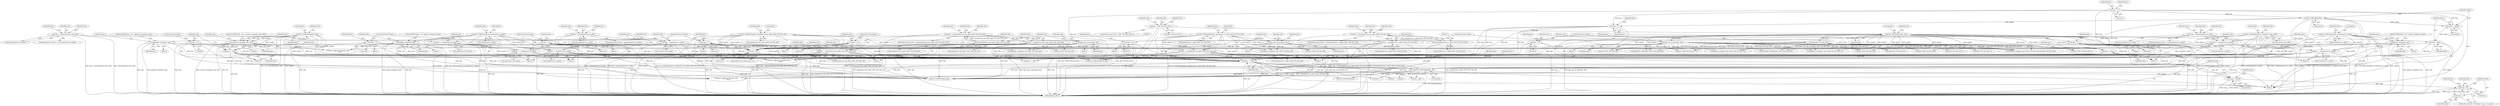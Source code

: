 digraph "0_tcpdump_50a44b6b8e4f7c127440dbd4239cf571945cc1e7@array" {
"1001118" [label="(Call,snpa = tptr[0])"];
"1001114" [label="(Call,ND_TCHECK(tptr[0]))"];
"1000850" [label="(Call,ND_TCHECK2(tptr[0], sizeof(struct in6_addr)))"];
"1000756" [label="(Call,ND_TCHECK2(tptr[0], sizeof(struct in_addr)))"];
"1000892" [label="(Call,ND_TCHECK2(tptr[0], sizeof(struct in6_addr)+BGP_VPN_RD_LEN))"];
"1000798" [label="(Call,ND_TCHECK2(tptr[0], sizeof(struct in_addr)+BGP_VPN_RD_LEN))"];
"1000944" [label="(Call,ND_TCHECK2(tptr[0], sizeof(struct in_addr)))"];
"1001004" [label="(Call,ND_TCHECK2(tptr[0], tlen))"];
"1000989" [label="(Call,tlen < BGP_VPN_RD_LEN+1)"];
"1001111" [label="(Call,tptr += tlen)"];
"1000864" [label="(Call,tlen -= sizeof(struct in6_addr))"];
"1000834" [label="(Call,tlen < (int)sizeof(struct in6_addr))"];
"1000939" [label="(Call,tlen = 0)"];
"1000845" [label="(Call,tlen = 0)"];
"1000793" [label="(Call,tlen = 0)"];
"1000701" [label="(Call,tlen = nhlen)"];
"1000696" [label="(Call,nhlen = tptr[0])"];
"1000692" [label="(Call,ND_TCHECK(tptr[0]))"];
"1000689" [label="(Call,tptr +=3)"];
"1000751" [label="(Call,tlen = 0)"];
"1000887" [label="(Call,tlen = 0)"];
"1000984" [label="(Call,tlen = 0)"];
"1000820" [label="(Call,tlen -= (sizeof(struct in_addr)+BGP_VPN_RD_LEN))"];
"1000780" [label="(Call,tlen < (int)(sizeof(struct in_addr)+BGP_VPN_RD_LEN))"];
"1000782" [label="(Call,(int)(sizeof(struct in_addr)+BGP_VPN_RD_LEN))"];
"1001068" [label="(Call,tlen = 0)"];
"1000718" [label="(Call,tlen > 0)"];
"1000914" [label="(Call,tlen -= (sizeof(struct in6_addr)+BGP_VPN_RD_LEN))"];
"1000874" [label="(Call,tlen < (int)(sizeof(struct in6_addr)+BGP_VPN_RD_LEN))"];
"1000876" [label="(Call,(int)(sizeof(struct in6_addr)+BGP_VPN_RD_LEN))"];
"1000958" [label="(Call,tlen -= (sizeof(struct in_addr)))"];
"1000928" [label="(Call,tlen < (int)sizeof(struct in_addr))"];
"1000770" [label="(Call,tlen -= sizeof(struct in_addr))"];
"1000740" [label="(Call,tlen < (int)sizeof(struct in_addr))"];
"1000999" [label="(Call,tlen = 0)"];
"1000826" [label="(Call,tptr += (sizeof(struct in_addr)+BGP_VPN_RD_LEN))"];
"1000812" [label="(Call,bgp_vpn_rd_print(ndo, tptr))"];
"1000704" [label="(Call,tptr++)"];
"1000962" [label="(Call,tptr += (sizeof(struct in_addr)))"];
"1000955" [label="(Call,ipaddr_string(ndo, tptr))"];
"1000774" [label="(Call,tptr += sizeof(struct in_addr))"];
"1000767" [label="(Call,ipaddr_string(ndo, tptr))"];
"1000868" [label="(Call,tptr += sizeof(struct in6_addr))"];
"1000861" [label="(Call,ip6addr_string(ndo, tptr))"];
"1001065" [label="(Call,tptr += tlen)"];
"1001023" [label="(Call,tlen-BGP_VPN_RD_LEN)"];
"1001015" [label="(Call,bgp_vpn_rd_print(ndo, tptr))"];
"1000981" [label="(Call,tptr += tlen)"];
"1000977" [label="(Call,isonsap_string(ndo, tptr, tlen))"];
"1000967" [label="(Call,ND_TCHECK2(tptr[0], tlen))"];
"1000920" [label="(Call,tptr += (sizeof(struct in6_addr)+BGP_VPN_RD_LEN))"];
"1000906" [label="(Call,bgp_vpn_rd_print(ndo, tptr))"];
"1001135" [label="(Call,snpa > 0)"];
"1001138" [label="(Call,snpa--)"];
"1000939" [label="(Call,tlen = 0)"];
"1000914" [label="(Call,tlen -= (sizeof(struct in6_addr)+BGP_VPN_RD_LEN))"];
"1000811" [label="(Block,)"];
"1001049" [label="(Call,tptr+BGP_VPN_RD_LEN)"];
"1000767" [label="(Call,ipaddr_string(ndo, tptr))"];
"1000697" [label="(Identifier,nhlen)"];
"1000778" [label="(ControlStructure,break;)"];
"1000705" [label="(Identifier,tptr)"];
"1000889" [label="(Literal,0)"];
"1001028" [label="(Call,EXTRACT_32BITS(tptr+BGP_VPN_RD_LEN))"];
"1000791" [label="(Identifier,ndo)"];
"1001073" [label="(Call,ND_TCHECK2(tptr[0], tlen))"];
"1000692" [label="(Call,ND_TCHECK(tptr[0]))"];
"1000902" [label="(Identifier,ndo)"];
"1000909" [label="(Call,ip6addr_string(ndo, tptr+BGP_VPN_RD_LEN))"];
"1001112" [label="(Identifier,tptr)"];
"1001011" [label="(Identifier,ndo)"];
"1000845" [label="(Call,tlen = 0)"];
"1000865" [label="(Identifier,tlen)"];
"1000756" [label="(Call,ND_TCHECK2(tptr[0], sizeof(struct in_addr)))"];
"1000150" [label="(Block,)"];
"1000812" [label="(Call,bgp_vpn_rd_print(ndo, tptr))"];
"1000782" [label="(Call,(int)(sizeof(struct in_addr)+BGP_VPN_RD_LEN))"];
"1000800" [label="(Identifier,tptr)"];
"1000813" [label="(Identifier,ndo)"];
"1001014" [label="(Block,)"];
"1000875" [label="(Identifier,tlen)"];
"1000959" [label="(Identifier,tlen)"];
"1000967" [label="(Call,ND_TCHECK2(tptr[0], tlen))"];
"1001134" [label="(ControlStructure,for (/*nothing*/; snpa > 0; snpa--))"];
"1000987" [label="(ControlStructure,break;)"];
"1000850" [label="(Call,ND_TCHECK2(tptr[0], sizeof(struct in6_addr)))"];
"1001065" [label="(Call,tptr += tlen)"];
"1000858" [label="(Identifier,ndo)"];
"1000906" [label="(Call,bgp_vpn_rd_print(ndo, tptr))"];
"1000861" [label="(Call,ip6addr_string(ndo, tptr))"];
"1001066" [label="(Identifier,tptr)"];
"1001017" [label="(Identifier,tptr)"];
"1000846" [label="(Identifier,tlen)"];
"1000956" [label="(Identifier,ndo)"];
"1001141" [label="(Call,ND_TCHECK(tptr[0]))"];
"1000746" [label="(Block,)"];
"1000794" [label="(Identifier,tlen)"];
"1000962" [label="(Call,tptr += (sizeof(struct in_addr)))"];
"1000720" [label="(Literal,0)"];
"1000978" [label="(Identifier,ndo)"];
"1001016" [label="(Identifier,ndo)"];
"1000905" [label="(Block,)"];
"1000751" [label="(Call,tlen = 0)"];
"1000927" [label="(ControlStructure,if (tlen < (int)sizeof(struct in_addr)))"];
"1000983" [label="(Identifier,tlen)"];
"1001111" [label="(Call,tptr += tlen)"];
"1001617" [label="(Call,print_unknown_data(ndo, tptr, \"\n\t    \", tlen))"];
"1001018" [label="(Call,isonsap_string(ndo, tptr+BGP_VPN_RD_LEN,tlen-BGP_VPN_RD_LEN))"];
"1000690" [label="(Identifier,tptr)"];
"1001025" [label="(Identifier,BGP_VPN_RD_LEN)"];
"1000719" [label="(Identifier,tlen)"];
"1000920" [label="(Call,tptr += (sizeof(struct in6_addr)+BGP_VPN_RD_LEN))"];
"1000943" [label="(Block,)"];
"1000944" [label="(Call,ND_TCHECK2(tptr[0], sizeof(struct in_addr)))"];
"1001005" [label="(Call,tptr[0])"];
"1000821" [label="(Identifier,tlen)"];
"1000828" [label="(Call,sizeof(struct in_addr)+BGP_VPN_RD_LEN)"];
"1000985" [label="(Identifier,tlen)"];
"1001137" [label="(Literal,0)"];
"1000971" [label="(Identifier,tlen)"];
"1000696" [label="(Call,nhlen = tptr[0])"];
"1001138" [label="(Call,snpa--)"];
"1000808" [label="(Identifier,ndo)"];
"1000833" [label="(ControlStructure,if (tlen < (int)sizeof(struct in6_addr)))"];
"1000872" [label="(ControlStructure,break;)"];
"1000963" [label="(Identifier,tptr)"];
"1001118" [label="(Call,snpa = tptr[0])"];
"1000762" [label="(Call,ND_PRINT((ndo, \"%s\",ipaddr_string(ndo, tptr))))"];
"1000990" [label="(Identifier,tlen)"];
"1000868" [label="(Call,tptr += sizeof(struct in6_addr))"];
"1000975" [label="(Block,)"];
"1001114" [label="(Call,ND_TCHECK(tptr[0]))"];
"1000760" [label="(Call,sizeof(struct in_addr))"];
"1000893" [label="(Call,tptr[0])"];
"1000929" [label="(Identifier,tlen)"];
"1000922" [label="(Call,sizeof(struct in6_addr)+BGP_VPN_RD_LEN)"];
"1000952" [label="(Identifier,ndo)"];
"1001123" [label="(Call,tptr++)"];
"1000770" [label="(Call,tlen -= sizeof(struct in_addr))"];
"1000863" [label="(Identifier,tptr)"];
"1000955" [label="(Call,ipaddr_string(ndo, tptr))"];
"1000779" [label="(ControlStructure,if (tlen < (int)(sizeof(struct in_addr)+BGP_VPN_RD_LEN)))"];
"1000826" [label="(Call,tptr += (sizeof(struct in_addr)+BGP_VPN_RD_LEN))"];
"1000948" [label="(Call,sizeof(struct in_addr))"];
"1000916" [label="(Call,sizeof(struct in6_addr)+BGP_VPN_RD_LEN)"];
"1000980" [label="(Identifier,tlen)"];
"1000820" [label="(Call,tlen -= (sizeof(struct in_addr)+BGP_VPN_RD_LEN))"];
"1001071" [label="(ControlStructure,break;)"];
"1000772" [label="(Call,sizeof(struct in_addr))"];
"1001062" [label="(Call,BGP_VPN_RD_LEN+3)"];
"1000891" [label="(Block,)"];
"1000945" [label="(Call,tptr[0])"];
"1001015" [label="(Call,bgp_vpn_rd_print(ndo, tptr))"];
"1000960" [label="(Call,sizeof(struct in_addr))"];
"1002905" [label="(Call,print_unknown_data(ndo, pptr, \"\n\t    \", len))"];
"1000774" [label="(Call,tptr += sizeof(struct in_addr))"];
"1000999" [label="(Call,tlen = 0)"];
"1000991" [label="(Call,BGP_VPN_RD_LEN+1)"];
"1001092" [label="(Call,print_unknown_data(ndo, tptr, \"\n\t    \", tlen))"];
"1000764" [label="(Identifier,ndo)"];
"1001008" [label="(Identifier,tlen)"];
"1000798" [label="(Call,ND_TCHECK2(tptr[0], sizeof(struct in_addr)+BGP_VPN_RD_LEN))"];
"1000984" [label="(Call,tlen = 0)"];
"1000717" [label="(ControlStructure,while (tlen > 0))"];
"1001024" [label="(Identifier,tlen)"];
"1000982" [label="(Identifier,tptr)"];
"1001004" [label="(Call,ND_TCHECK2(tptr[0], tlen))"];
"1001040" [label="(Call,tptr+BGP_VPN_RD_LEN+4)"];
"1001006" [label="(Identifier,tptr)"];
"1001068" [label="(Call,tlen = 0)"];
"1000768" [label="(Identifier,ndo)"];
"1000827" [label="(Identifier,tptr)"];
"1000910" [label="(Identifier,ndo)"];
"1001060" [label="(Call,tptr+BGP_VPN_RD_LEN+3)"];
"1000739" [label="(ControlStructure,if (tlen < (int)sizeof(struct in_addr)))"];
"1000725" [label="(Identifier,nnh)"];
"1000757" [label="(Call,tptr[0])"];
"1001636" [label="(Call,tptr += advance)"];
"1000802" [label="(Call,sizeof(struct in_addr)+BGP_VPN_RD_LEN)"];
"1000988" [label="(ControlStructure,if (tlen < BGP_VPN_RD_LEN+1))"];
"1000771" [label="(Identifier,tlen)"];
"1000740" [label="(Call,tlen < (int)sizeof(struct in_addr))"];
"1001097" [label="(Call,tptr += tlen)"];
"1000775" [label="(Identifier,tptr)"];
"1000834" [label="(Call,tlen < (int)sizeof(struct in6_addr))"];
"1000885" [label="(Identifier,ndo)"];
"1000921" [label="(Identifier,tptr)"];
"1001001" [label="(Literal,0)"];
"1000896" [label="(Call,sizeof(struct in6_addr)+BGP_VPN_RD_LEN)"];
"1000994" [label="(Block,)"];
"1001169" [label="(Identifier,len)"];
"1000694" [label="(Identifier,tptr)"];
"1000882" [label="(Block,)"];
"1000781" [label="(Identifier,tlen)"];
"1000856" [label="(Call,ND_PRINT((ndo, \"%s\", ip6addr_string(ndo, tptr))))"];
"1000832" [label="(ControlStructure,break;)"];
"1001038" [label="(Call,ipaddr_string(ndo, tptr+BGP_VPN_RD_LEN+4))"];
"1000957" [label="(Identifier,tptr)"];
"1000704" [label="(Call,tptr++)"];
"1000843" [label="(Identifier,ndo)"];
"1000703" [label="(Identifier,nhlen)"];
"1001069" [label="(Identifier,tlen)"];
"1000698" [label="(Call,tptr[0])"];
"1000972" [label="(Call,ND_PRINT((ndo, \"%s\", isonsap_string(ndo, tptr, tlen))))"];
"1000870" [label="(Call,sizeof(struct in6_addr))"];
"1000873" [label="(ControlStructure,if (tlen < (int)(sizeof(struct in6_addr)+BGP_VPN_RD_LEN)))"];
"1000793" [label="(Call,tlen = 0)"];
"1000966" [label="(ControlStructure,break;)"];
"1000977" [label="(Call,isonsap_string(ndo, tptr, tlen))"];
"1001135" [label="(Call,snpa > 0)"];
"1000797" [label="(Block,)"];
"1000888" [label="(Identifier,tlen)"];
"1001116" [label="(Identifier,tptr)"];
"1000691" [label="(Literal,3)"];
"1001143" [label="(Identifier,tptr)"];
"1001120" [label="(Call,tptr[0])"];
"1000835" [label="(Identifier,tlen)"];
"1000742" [label="(Call,(int)sizeof(struct in_addr))"];
"1000741" [label="(Identifier,tlen)"];
"1000989" [label="(Call,tlen < BGP_VPN_RD_LEN+1)"];
"1000937" [label="(Identifier,ndo)"];
"1000907" [label="(Identifier,ndo)"];
"1001115" [label="(Call,tptr[0])"];
"1000718" [label="(Call,tlen > 0)"];
"1000758" [label="(Identifier,tptr)"];
"1000780" [label="(Call,tlen < (int)(sizeof(struct in_addr)+BGP_VPN_RD_LEN))"];
"1000968" [label="(Call,tptr[0])"];
"1000878" [label="(Call,sizeof(struct in6_addr)+BGP_VPN_RD_LEN)"];
"1000964" [label="(Call,sizeof(struct in_addr))"];
"1000974" [label="(Identifier,ndo)"];
"1002915" [label="(MethodReturn,RET)"];
"1000928" [label="(Call,tlen < (int)sizeof(struct in_addr))"];
"1000849" [label="(Block,)"];
"1000859" [label="(Block,)"];
"1001003" [label="(Block,)"];
"1000892" [label="(Call,ND_TCHECK2(tptr[0], sizeof(struct in6_addr)+BGP_VPN_RD_LEN))"];
"1001599" [label="(Call,ND_TCHECK2(*tptr,tlen))"];
"1001067" [label="(Identifier,tlen)"];
"1000701" [label="(Call,tlen = nhlen)"];
"1000876" [label="(Call,(int)(sizeof(struct in6_addr)+BGP_VPN_RD_LEN))"];
"1000866" [label="(Call,sizeof(struct in6_addr))"];
"1000815" [label="(Call,ipaddr_string(ndo, tptr+BGP_VPN_RD_LEN))"];
"1000852" [label="(Identifier,tptr)"];
"1000693" [label="(Call,tptr[0])"];
"1000795" [label="(Literal,0)"];
"1000816" [label="(Identifier,ndo)"];
"1000950" [label="(Call,ND_PRINT((ndo, \"%s\", ipaddr_string(ndo, tptr))))"];
"1000979" [label="(Identifier,tptr)"];
"1001136" [label="(Identifier,snpa)"];
"1000776" [label="(Call,sizeof(struct in_addr))"];
"1000997" [label="(Identifier,ndo)"];
"1000851" [label="(Call,tptr[0])"];
"1000894" [label="(Identifier,tptr)"];
"1001119" [label="(Identifier,snpa)"];
"1000738" [label="(Block,)"];
"1000981" [label="(Call,tptr += tlen)"];
"1000869" [label="(Identifier,tptr)"];
"1000930" [label="(Call,(int)sizeof(struct in_addr))"];
"1001048" [label="(Call,EXTRACT_24BITS(tptr+BGP_VPN_RD_LEN))"];
"1000752" [label="(Identifier,tlen)"];
"1000784" [label="(Call,sizeof(struct in_addr)+BGP_VPN_RD_LEN)"];
"1001070" [label="(Literal,0)"];
"1001023" [label="(Call,tlen-BGP_VPN_RD_LEN)"];
"1000769" [label="(Identifier,tptr)"];
"1001170" [label="(Call,tptr - pptr)"];
"1000840" [label="(Block,)"];
"1000847" [label="(Literal,0)"];
"1000817" [label="(Call,tptr+BGP_VPN_RD_LEN)"];
"1000946" [label="(Identifier,tptr)"];
"1000874" [label="(Call,tlen < (int)(sizeof(struct in6_addr)+BGP_VPN_RD_LEN))"];
"1000749" [label="(Identifier,ndo)"];
"1001058" [label="(Call,ip6addr_string(ndo, tptr+BGP_VPN_RD_LEN+3))"];
"1000958" [label="(Call,tlen -= (sizeof(struct in_addr)))"];
"1001113" [label="(Identifier,tlen)"];
"1000755" [label="(Block,)"];
"1000934" [label="(Block,)"];
"1000864" [label="(Call,tlen -= sizeof(struct in6_addr))"];
"1001029" [label="(Call,tptr+BGP_VPN_RD_LEN)"];
"1000986" [label="(Literal,0)"];
"1000911" [label="(Call,tptr+BGP_VPN_RD_LEN)"];
"1000940" [label="(Identifier,tlen)"];
"1000689" [label="(Call,tptr +=3)"];
"1000953" [label="(Block,)"];
"1000788" [label="(Block,)"];
"1001042" [label="(Call,BGP_VPN_RD_LEN+4)"];
"1000814" [label="(Identifier,tptr)"];
"1001019" [label="(Identifier,ndo)"];
"1000753" [label="(Literal,0)"];
"1000862" [label="(Identifier,ndo)"];
"1000908" [label="(Identifier,tptr)"];
"1000941" [label="(Literal,0)"];
"1001020" [label="(Call,tptr+BGP_VPN_RD_LEN)"];
"1000707" [label="(Identifier,tlen)"];
"1001139" [label="(Identifier,snpa)"];
"1000915" [label="(Identifier,tlen)"];
"1000799" [label="(Call,tptr[0])"];
"1001124" [label="(Identifier,tptr)"];
"1001107" [label="(Identifier,ndo)"];
"1000822" [label="(Call,sizeof(struct in_addr)+BGP_VPN_RD_LEN)"];
"1000836" [label="(Call,(int)sizeof(struct in6_addr))"];
"1000926" [label="(ControlStructure,break;)"];
"1001000" [label="(Identifier,tlen)"];
"1000765" [label="(Block,)"];
"1000702" [label="(Identifier,tlen)"];
"1000887" [label="(Call,tlen = 0)"];
"1000854" [label="(Call,sizeof(struct in6_addr))"];
"1001118" -> "1000150"  [label="AST: "];
"1001118" -> "1001120"  [label="CFG: "];
"1001119" -> "1001118"  [label="AST: "];
"1001120" -> "1001118"  [label="AST: "];
"1001124" -> "1001118"  [label="CFG: "];
"1001118" -> "1002915"  [label="DDG: snpa"];
"1001118" -> "1002915"  [label="DDG: tptr[0]"];
"1001114" -> "1001118"  [label="DDG: tptr[0]"];
"1001111" -> "1001118"  [label="DDG: tptr"];
"1001118" -> "1001135"  [label="DDG: snpa"];
"1001114" -> "1000150"  [label="AST: "];
"1001114" -> "1001115"  [label="CFG: "];
"1001115" -> "1001114"  [label="AST: "];
"1001119" -> "1001114"  [label="CFG: "];
"1001114" -> "1002915"  [label="DDG: ND_TCHECK(tptr[0])"];
"1000850" -> "1001114"  [label="DDG: tptr[0]"];
"1000756" -> "1001114"  [label="DDG: tptr[0]"];
"1000892" -> "1001114"  [label="DDG: tptr[0]"];
"1000798" -> "1001114"  [label="DDG: tptr[0]"];
"1000944" -> "1001114"  [label="DDG: tptr[0]"];
"1001004" -> "1001114"  [label="DDG: tptr[0]"];
"1001111" -> "1001114"  [label="DDG: tptr"];
"1000967" -> "1001114"  [label="DDG: tptr[0]"];
"1000692" -> "1001114"  [label="DDG: tptr[0]"];
"1000689" -> "1001114"  [label="DDG: tptr"];
"1001114" -> "1001123"  [label="DDG: tptr[0]"];
"1001114" -> "1001141"  [label="DDG: tptr[0]"];
"1001114" -> "1001170"  [label="DDG: tptr[0]"];
"1001114" -> "1001599"  [label="DDG: tptr[0]"];
"1001114" -> "1001617"  [label="DDG: tptr[0]"];
"1001114" -> "1001636"  [label="DDG: tptr[0]"];
"1000850" -> "1000849"  [label="AST: "];
"1000850" -> "1000854"  [label="CFG: "];
"1000851" -> "1000850"  [label="AST: "];
"1000854" -> "1000850"  [label="AST: "];
"1000858" -> "1000850"  [label="CFG: "];
"1000850" -> "1002915"  [label="DDG: tptr[0]"];
"1000850" -> "1002915"  [label="DDG: ND_TCHECK2(tptr[0], sizeof(struct in6_addr))"];
"1000850" -> "1000861"  [label="DDG: tptr[0]"];
"1000850" -> "1000868"  [label="DDG: tptr[0]"];
"1000850" -> "1001073"  [label="DDG: tptr[0]"];
"1000850" -> "1001111"  [label="DDG: tptr[0]"];
"1000756" -> "1000755"  [label="AST: "];
"1000756" -> "1000760"  [label="CFG: "];
"1000757" -> "1000756"  [label="AST: "];
"1000760" -> "1000756"  [label="AST: "];
"1000764" -> "1000756"  [label="CFG: "];
"1000756" -> "1002915"  [label="DDG: tptr[0]"];
"1000756" -> "1002915"  [label="DDG: ND_TCHECK2(tptr[0], sizeof(struct in_addr))"];
"1000756" -> "1000767"  [label="DDG: tptr[0]"];
"1000756" -> "1000774"  [label="DDG: tptr[0]"];
"1000756" -> "1001073"  [label="DDG: tptr[0]"];
"1000756" -> "1001111"  [label="DDG: tptr[0]"];
"1000892" -> "1000891"  [label="AST: "];
"1000892" -> "1000896"  [label="CFG: "];
"1000893" -> "1000892"  [label="AST: "];
"1000896" -> "1000892"  [label="AST: "];
"1000902" -> "1000892"  [label="CFG: "];
"1000892" -> "1002915"  [label="DDG: tptr[0]"];
"1000892" -> "1002915"  [label="DDG: ND_TCHECK2(tptr[0], sizeof(struct in6_addr)+BGP_VPN_RD_LEN)"];
"1000892" -> "1000906"  [label="DDG: tptr[0]"];
"1000892" -> "1000909"  [label="DDG: tptr[0]"];
"1000892" -> "1000911"  [label="DDG: tptr[0]"];
"1000892" -> "1000920"  [label="DDG: tptr[0]"];
"1000892" -> "1001073"  [label="DDG: tptr[0]"];
"1000892" -> "1001111"  [label="DDG: tptr[0]"];
"1000798" -> "1000797"  [label="AST: "];
"1000798" -> "1000802"  [label="CFG: "];
"1000799" -> "1000798"  [label="AST: "];
"1000802" -> "1000798"  [label="AST: "];
"1000808" -> "1000798"  [label="CFG: "];
"1000798" -> "1002915"  [label="DDG: tptr[0]"];
"1000798" -> "1002915"  [label="DDG: ND_TCHECK2(tptr[0], sizeof(struct in_addr)+BGP_VPN_RD_LEN)"];
"1000798" -> "1000812"  [label="DDG: tptr[0]"];
"1000798" -> "1000815"  [label="DDG: tptr[0]"];
"1000798" -> "1000817"  [label="DDG: tptr[0]"];
"1000798" -> "1000826"  [label="DDG: tptr[0]"];
"1000798" -> "1001073"  [label="DDG: tptr[0]"];
"1000798" -> "1001111"  [label="DDG: tptr[0]"];
"1000944" -> "1000943"  [label="AST: "];
"1000944" -> "1000948"  [label="CFG: "];
"1000945" -> "1000944"  [label="AST: "];
"1000948" -> "1000944"  [label="AST: "];
"1000952" -> "1000944"  [label="CFG: "];
"1000944" -> "1002915"  [label="DDG: ND_TCHECK2(tptr[0], sizeof(struct in_addr))"];
"1000944" -> "1002915"  [label="DDG: tptr[0]"];
"1000944" -> "1000955"  [label="DDG: tptr[0]"];
"1000944" -> "1000962"  [label="DDG: tptr[0]"];
"1000944" -> "1001073"  [label="DDG: tptr[0]"];
"1000944" -> "1001111"  [label="DDG: tptr[0]"];
"1001004" -> "1001003"  [label="AST: "];
"1001004" -> "1001008"  [label="CFG: "];
"1001005" -> "1001004"  [label="AST: "];
"1001008" -> "1001004"  [label="AST: "];
"1001011" -> "1001004"  [label="CFG: "];
"1001004" -> "1002915"  [label="DDG: ND_TCHECK2(tptr[0], tlen)"];
"1001004" -> "1002915"  [label="DDG: tptr[0]"];
"1000989" -> "1001004"  [label="DDG: tlen"];
"1001004" -> "1001015"  [label="DDG: tptr[0]"];
"1001004" -> "1001018"  [label="DDG: tptr[0]"];
"1001004" -> "1001020"  [label="DDG: tptr[0]"];
"1001004" -> "1001023"  [label="DDG: tlen"];
"1001004" -> "1001028"  [label="DDG: tptr[0]"];
"1001004" -> "1001029"  [label="DDG: tptr[0]"];
"1001004" -> "1001038"  [label="DDG: tptr[0]"];
"1001004" -> "1001040"  [label="DDG: tptr[0]"];
"1001004" -> "1001048"  [label="DDG: tptr[0]"];
"1001004" -> "1001049"  [label="DDG: tptr[0]"];
"1001004" -> "1001058"  [label="DDG: tptr[0]"];
"1001004" -> "1001060"  [label="DDG: tptr[0]"];
"1001004" -> "1001065"  [label="DDG: tptr[0]"];
"1001004" -> "1001073"  [label="DDG: tptr[0]"];
"1001004" -> "1001111"  [label="DDG: tptr[0]"];
"1000989" -> "1000988"  [label="AST: "];
"1000989" -> "1000991"  [label="CFG: "];
"1000990" -> "1000989"  [label="AST: "];
"1000991" -> "1000989"  [label="AST: "];
"1000997" -> "1000989"  [label="CFG: "];
"1001006" -> "1000989"  [label="CFG: "];
"1000989" -> "1002915"  [label="DDG: tlen < BGP_VPN_RD_LEN+1"];
"1000989" -> "1002915"  [label="DDG: BGP_VPN_RD_LEN+1"];
"1001111" -> "1000150"  [label="AST: "];
"1001111" -> "1001113"  [label="CFG: "];
"1001112" -> "1001111"  [label="AST: "];
"1001113" -> "1001111"  [label="AST: "];
"1001116" -> "1001111"  [label="CFG: "];
"1001111" -> "1002915"  [label="DDG: tlen"];
"1000864" -> "1001111"  [label="DDG: tlen"];
"1000939" -> "1001111"  [label="DDG: tlen"];
"1000845" -> "1001111"  [label="DDG: tlen"];
"1000793" -> "1001111"  [label="DDG: tlen"];
"1000701" -> "1001111"  [label="DDG: tlen"];
"1000751" -> "1001111"  [label="DDG: tlen"];
"1000887" -> "1001111"  [label="DDG: tlen"];
"1000984" -> "1001111"  [label="DDG: tlen"];
"1000820" -> "1001111"  [label="DDG: tlen"];
"1001068" -> "1001111"  [label="DDG: tlen"];
"1000718" -> "1001111"  [label="DDG: tlen"];
"1000914" -> "1001111"  [label="DDG: tlen"];
"1000958" -> "1001111"  [label="DDG: tlen"];
"1000770" -> "1001111"  [label="DDG: tlen"];
"1000999" -> "1001111"  [label="DDG: tlen"];
"1000826" -> "1001111"  [label="DDG: tptr"];
"1000704" -> "1001111"  [label="DDG: tptr"];
"1000962" -> "1001111"  [label="DDG: tptr"];
"1000774" -> "1001111"  [label="DDG: tptr"];
"1000868" -> "1001111"  [label="DDG: tptr"];
"1001065" -> "1001111"  [label="DDG: tptr"];
"1000981" -> "1001111"  [label="DDG: tptr"];
"1000920" -> "1001111"  [label="DDG: tptr"];
"1000967" -> "1001111"  [label="DDG: tptr[0]"];
"1000692" -> "1001111"  [label="DDG: tptr[0]"];
"1000689" -> "1001111"  [label="DDG: tptr"];
"1001111" -> "1001123"  [label="DDG: tptr"];
"1001111" -> "1001141"  [label="DDG: tptr"];
"1001111" -> "1001170"  [label="DDG: tptr"];
"1001111" -> "1001599"  [label="DDG: tptr"];
"1001111" -> "1001617"  [label="DDG: tptr"];
"1001111" -> "1001636"  [label="DDG: tptr"];
"1000864" -> "1000849"  [label="AST: "];
"1000864" -> "1000866"  [label="CFG: "];
"1000865" -> "1000864"  [label="AST: "];
"1000866" -> "1000864"  [label="AST: "];
"1000869" -> "1000864"  [label="CFG: "];
"1000864" -> "1002915"  [label="DDG: tlen"];
"1000864" -> "1000718"  [label="DDG: tlen"];
"1000834" -> "1000864"  [label="DDG: tlen"];
"1000864" -> "1001599"  [label="DDG: tlen"];
"1000834" -> "1000833"  [label="AST: "];
"1000834" -> "1000836"  [label="CFG: "];
"1000835" -> "1000834"  [label="AST: "];
"1000836" -> "1000834"  [label="AST: "];
"1000843" -> "1000834"  [label="CFG: "];
"1000852" -> "1000834"  [label="CFG: "];
"1000834" -> "1002915"  [label="DDG: tlen < (int)sizeof(struct in6_addr)"];
"1000834" -> "1002915"  [label="DDG: (int)sizeof(struct in6_addr)"];
"1000939" -> "1000934"  [label="AST: "];
"1000939" -> "1000941"  [label="CFG: "];
"1000940" -> "1000939"  [label="AST: "];
"1000941" -> "1000939"  [label="AST: "];
"1000966" -> "1000939"  [label="CFG: "];
"1000939" -> "1002915"  [label="DDG: tlen"];
"1000939" -> "1000718"  [label="DDG: tlen"];
"1000939" -> "1001599"  [label="DDG: tlen"];
"1000845" -> "1000840"  [label="AST: "];
"1000845" -> "1000847"  [label="CFG: "];
"1000846" -> "1000845"  [label="AST: "];
"1000847" -> "1000845"  [label="AST: "];
"1000872" -> "1000845"  [label="CFG: "];
"1000845" -> "1002915"  [label="DDG: tlen"];
"1000845" -> "1000718"  [label="DDG: tlen"];
"1000845" -> "1001599"  [label="DDG: tlen"];
"1000793" -> "1000788"  [label="AST: "];
"1000793" -> "1000795"  [label="CFG: "];
"1000794" -> "1000793"  [label="AST: "];
"1000795" -> "1000793"  [label="AST: "];
"1000832" -> "1000793"  [label="CFG: "];
"1000793" -> "1002915"  [label="DDG: tlen"];
"1000793" -> "1000718"  [label="DDG: tlen"];
"1000793" -> "1001599"  [label="DDG: tlen"];
"1000701" -> "1000150"  [label="AST: "];
"1000701" -> "1000703"  [label="CFG: "];
"1000702" -> "1000701"  [label="AST: "];
"1000703" -> "1000701"  [label="AST: "];
"1000705" -> "1000701"  [label="CFG: "];
"1000701" -> "1002915"  [label="DDG: nhlen"];
"1000696" -> "1000701"  [label="DDG: nhlen"];
"1000701" -> "1000718"  [label="DDG: tlen"];
"1000701" -> "1001599"  [label="DDG: tlen"];
"1000696" -> "1000150"  [label="AST: "];
"1000696" -> "1000698"  [label="CFG: "];
"1000697" -> "1000696"  [label="AST: "];
"1000698" -> "1000696"  [label="AST: "];
"1000702" -> "1000696"  [label="CFG: "];
"1000692" -> "1000696"  [label="DDG: tptr[0]"];
"1000689" -> "1000696"  [label="DDG: tptr"];
"1000692" -> "1000150"  [label="AST: "];
"1000692" -> "1000693"  [label="CFG: "];
"1000693" -> "1000692"  [label="AST: "];
"1000697" -> "1000692"  [label="CFG: "];
"1000692" -> "1002915"  [label="DDG: ND_TCHECK(tptr[0])"];
"1000689" -> "1000692"  [label="DDG: tptr"];
"1000692" -> "1000704"  [label="DDG: tptr[0]"];
"1000692" -> "1001073"  [label="DDG: tptr[0]"];
"1000689" -> "1000150"  [label="AST: "];
"1000689" -> "1000691"  [label="CFG: "];
"1000690" -> "1000689"  [label="AST: "];
"1000691" -> "1000689"  [label="AST: "];
"1000694" -> "1000689"  [label="CFG: "];
"1000689" -> "1000704"  [label="DDG: tptr"];
"1000689" -> "1001073"  [label="DDG: tptr"];
"1000751" -> "1000746"  [label="AST: "];
"1000751" -> "1000753"  [label="CFG: "];
"1000752" -> "1000751"  [label="AST: "];
"1000753" -> "1000751"  [label="AST: "];
"1000778" -> "1000751"  [label="CFG: "];
"1000751" -> "1002915"  [label="DDG: tlen"];
"1000751" -> "1000718"  [label="DDG: tlen"];
"1000751" -> "1001599"  [label="DDG: tlen"];
"1000887" -> "1000882"  [label="AST: "];
"1000887" -> "1000889"  [label="CFG: "];
"1000888" -> "1000887"  [label="AST: "];
"1000889" -> "1000887"  [label="AST: "];
"1000926" -> "1000887"  [label="CFG: "];
"1000887" -> "1002915"  [label="DDG: tlen"];
"1000887" -> "1000718"  [label="DDG: tlen"];
"1000887" -> "1001599"  [label="DDG: tlen"];
"1000984" -> "1000738"  [label="AST: "];
"1000984" -> "1000986"  [label="CFG: "];
"1000985" -> "1000984"  [label="AST: "];
"1000986" -> "1000984"  [label="AST: "];
"1000987" -> "1000984"  [label="CFG: "];
"1000984" -> "1002915"  [label="DDG: tlen"];
"1000984" -> "1000718"  [label="DDG: tlen"];
"1000984" -> "1001599"  [label="DDG: tlen"];
"1000820" -> "1000797"  [label="AST: "];
"1000820" -> "1000822"  [label="CFG: "];
"1000821" -> "1000820"  [label="AST: "];
"1000822" -> "1000820"  [label="AST: "];
"1000827" -> "1000820"  [label="CFG: "];
"1000820" -> "1002915"  [label="DDG: tlen"];
"1000820" -> "1000718"  [label="DDG: tlen"];
"1000780" -> "1000820"  [label="DDG: tlen"];
"1000820" -> "1001599"  [label="DDG: tlen"];
"1000780" -> "1000779"  [label="AST: "];
"1000780" -> "1000782"  [label="CFG: "];
"1000781" -> "1000780"  [label="AST: "];
"1000782" -> "1000780"  [label="AST: "];
"1000791" -> "1000780"  [label="CFG: "];
"1000800" -> "1000780"  [label="CFG: "];
"1000780" -> "1002915"  [label="DDG: tlen < (int)(sizeof(struct in_addr)+BGP_VPN_RD_LEN)"];
"1000780" -> "1002915"  [label="DDG: (int)(sizeof(struct in_addr)+BGP_VPN_RD_LEN)"];
"1000782" -> "1000780"  [label="DDG: sizeof(struct in_addr)+BGP_VPN_RD_LEN"];
"1000782" -> "1000784"  [label="CFG: "];
"1000783" -> "1000782"  [label="AST: "];
"1000784" -> "1000782"  [label="AST: "];
"1000782" -> "1002915"  [label="DDG: sizeof(struct in_addr)+BGP_VPN_RD_LEN"];
"1001068" -> "1001003"  [label="AST: "];
"1001068" -> "1001070"  [label="CFG: "];
"1001069" -> "1001068"  [label="AST: "];
"1001070" -> "1001068"  [label="AST: "];
"1001071" -> "1001068"  [label="CFG: "];
"1001068" -> "1002915"  [label="DDG: tlen"];
"1001068" -> "1000718"  [label="DDG: tlen"];
"1001068" -> "1001599"  [label="DDG: tlen"];
"1000718" -> "1000717"  [label="AST: "];
"1000718" -> "1000720"  [label="CFG: "];
"1000719" -> "1000718"  [label="AST: "];
"1000720" -> "1000718"  [label="AST: "];
"1000725" -> "1000718"  [label="CFG: "];
"1001107" -> "1000718"  [label="CFG: "];
"1000718" -> "1002915"  [label="DDG: tlen > 0"];
"1000914" -> "1000718"  [label="DDG: tlen"];
"1000958" -> "1000718"  [label="DDG: tlen"];
"1000770" -> "1000718"  [label="DDG: tlen"];
"1000999" -> "1000718"  [label="DDG: tlen"];
"1000718" -> "1001073"  [label="DDG: tlen"];
"1000718" -> "1001599"  [label="DDG: tlen"];
"1000914" -> "1000891"  [label="AST: "];
"1000914" -> "1000916"  [label="CFG: "];
"1000915" -> "1000914"  [label="AST: "];
"1000916" -> "1000914"  [label="AST: "];
"1000921" -> "1000914"  [label="CFG: "];
"1000914" -> "1002915"  [label="DDG: tlen"];
"1000874" -> "1000914"  [label="DDG: tlen"];
"1000914" -> "1001599"  [label="DDG: tlen"];
"1000874" -> "1000873"  [label="AST: "];
"1000874" -> "1000876"  [label="CFG: "];
"1000875" -> "1000874"  [label="AST: "];
"1000876" -> "1000874"  [label="AST: "];
"1000885" -> "1000874"  [label="CFG: "];
"1000894" -> "1000874"  [label="CFG: "];
"1000874" -> "1002915"  [label="DDG: tlen < (int)(sizeof(struct in6_addr)+BGP_VPN_RD_LEN)"];
"1000874" -> "1002915"  [label="DDG: (int)(sizeof(struct in6_addr)+BGP_VPN_RD_LEN)"];
"1000876" -> "1000874"  [label="DDG: sizeof(struct in6_addr)+BGP_VPN_RD_LEN"];
"1000876" -> "1000878"  [label="CFG: "];
"1000877" -> "1000876"  [label="AST: "];
"1000878" -> "1000876"  [label="AST: "];
"1000876" -> "1002915"  [label="DDG: sizeof(struct in6_addr)+BGP_VPN_RD_LEN"];
"1000958" -> "1000943"  [label="AST: "];
"1000958" -> "1000960"  [label="CFG: "];
"1000959" -> "1000958"  [label="AST: "];
"1000960" -> "1000958"  [label="AST: "];
"1000963" -> "1000958"  [label="CFG: "];
"1000958" -> "1002915"  [label="DDG: tlen"];
"1000928" -> "1000958"  [label="DDG: tlen"];
"1000958" -> "1001599"  [label="DDG: tlen"];
"1000928" -> "1000927"  [label="AST: "];
"1000928" -> "1000930"  [label="CFG: "];
"1000929" -> "1000928"  [label="AST: "];
"1000930" -> "1000928"  [label="AST: "];
"1000937" -> "1000928"  [label="CFG: "];
"1000946" -> "1000928"  [label="CFG: "];
"1000928" -> "1002915"  [label="DDG: (int)sizeof(struct in_addr)"];
"1000928" -> "1002915"  [label="DDG: tlen < (int)sizeof(struct in_addr)"];
"1000770" -> "1000755"  [label="AST: "];
"1000770" -> "1000772"  [label="CFG: "];
"1000771" -> "1000770"  [label="AST: "];
"1000772" -> "1000770"  [label="AST: "];
"1000775" -> "1000770"  [label="CFG: "];
"1000770" -> "1002915"  [label="DDG: tlen"];
"1000740" -> "1000770"  [label="DDG: tlen"];
"1000770" -> "1001599"  [label="DDG: tlen"];
"1000740" -> "1000739"  [label="AST: "];
"1000740" -> "1000742"  [label="CFG: "];
"1000741" -> "1000740"  [label="AST: "];
"1000742" -> "1000740"  [label="AST: "];
"1000749" -> "1000740"  [label="CFG: "];
"1000758" -> "1000740"  [label="CFG: "];
"1000740" -> "1002915"  [label="DDG: (int)sizeof(struct in_addr)"];
"1000740" -> "1002915"  [label="DDG: tlen < (int)sizeof(struct in_addr)"];
"1000999" -> "1000994"  [label="AST: "];
"1000999" -> "1001001"  [label="CFG: "];
"1001000" -> "1000999"  [label="AST: "];
"1001001" -> "1000999"  [label="AST: "];
"1001071" -> "1000999"  [label="CFG: "];
"1000999" -> "1002915"  [label="DDG: tlen"];
"1000999" -> "1001599"  [label="DDG: tlen"];
"1000826" -> "1000797"  [label="AST: "];
"1000826" -> "1000828"  [label="CFG: "];
"1000827" -> "1000826"  [label="AST: "];
"1000828" -> "1000826"  [label="AST: "];
"1000832" -> "1000826"  [label="CFG: "];
"1000826" -> "1002915"  [label="DDG: tptr"];
"1000826" -> "1002915"  [label="DDG: sizeof(struct in_addr)+BGP_VPN_RD_LEN"];
"1000812" -> "1000826"  [label="DDG: tptr"];
"1000826" -> "1001073"  [label="DDG: tptr"];
"1000826" -> "1001092"  [label="DDG: tptr"];
"1000826" -> "1001097"  [label="DDG: tptr"];
"1000812" -> "1000811"  [label="AST: "];
"1000812" -> "1000814"  [label="CFG: "];
"1000813" -> "1000812"  [label="AST: "];
"1000814" -> "1000812"  [label="AST: "];
"1000816" -> "1000812"  [label="CFG: "];
"1000812" -> "1002915"  [label="DDG: bgp_vpn_rd_print(ndo, tptr)"];
"1000812" -> "1000815"  [label="DDG: ndo"];
"1000812" -> "1000815"  [label="DDG: tptr"];
"1000812" -> "1000817"  [label="DDG: tptr"];
"1000704" -> "1000150"  [label="AST: "];
"1000704" -> "1000705"  [label="CFG: "];
"1000705" -> "1000704"  [label="AST: "];
"1000707" -> "1000704"  [label="CFG: "];
"1000704" -> "1001073"  [label="DDG: tptr"];
"1000704" -> "1001092"  [label="DDG: tptr"];
"1000704" -> "1001097"  [label="DDG: tptr"];
"1000962" -> "1000943"  [label="AST: "];
"1000962" -> "1000964"  [label="CFG: "];
"1000963" -> "1000962"  [label="AST: "];
"1000964" -> "1000962"  [label="AST: "];
"1000966" -> "1000962"  [label="CFG: "];
"1000962" -> "1002915"  [label="DDG: tptr"];
"1000955" -> "1000962"  [label="DDG: tptr"];
"1000962" -> "1001073"  [label="DDG: tptr"];
"1000962" -> "1001092"  [label="DDG: tptr"];
"1000962" -> "1001097"  [label="DDG: tptr"];
"1000955" -> "1000953"  [label="AST: "];
"1000955" -> "1000957"  [label="CFG: "];
"1000956" -> "1000955"  [label="AST: "];
"1000957" -> "1000955"  [label="AST: "];
"1000950" -> "1000955"  [label="CFG: "];
"1000955" -> "1002915"  [label="DDG: ipaddr_string(ndo, tptr)"];
"1000955" -> "1002915"  [label="DDG: ndo"];
"1000955" -> "1001092"  [label="DDG: ndo"];
"1000955" -> "1001617"  [label="DDG: ndo"];
"1000955" -> "1002905"  [label="DDG: ndo"];
"1000774" -> "1000755"  [label="AST: "];
"1000774" -> "1000776"  [label="CFG: "];
"1000775" -> "1000774"  [label="AST: "];
"1000776" -> "1000774"  [label="AST: "];
"1000778" -> "1000774"  [label="CFG: "];
"1000774" -> "1002915"  [label="DDG: tptr"];
"1000767" -> "1000774"  [label="DDG: tptr"];
"1000774" -> "1001073"  [label="DDG: tptr"];
"1000774" -> "1001092"  [label="DDG: tptr"];
"1000774" -> "1001097"  [label="DDG: tptr"];
"1000767" -> "1000765"  [label="AST: "];
"1000767" -> "1000769"  [label="CFG: "];
"1000768" -> "1000767"  [label="AST: "];
"1000769" -> "1000767"  [label="AST: "];
"1000762" -> "1000767"  [label="CFG: "];
"1000767" -> "1002915"  [label="DDG: ipaddr_string(ndo, tptr)"];
"1000767" -> "1002915"  [label="DDG: ndo"];
"1000767" -> "1001092"  [label="DDG: ndo"];
"1000767" -> "1001617"  [label="DDG: ndo"];
"1000767" -> "1002905"  [label="DDG: ndo"];
"1000868" -> "1000849"  [label="AST: "];
"1000868" -> "1000870"  [label="CFG: "];
"1000869" -> "1000868"  [label="AST: "];
"1000870" -> "1000868"  [label="AST: "];
"1000872" -> "1000868"  [label="CFG: "];
"1000868" -> "1002915"  [label="DDG: tptr"];
"1000861" -> "1000868"  [label="DDG: tptr"];
"1000868" -> "1001073"  [label="DDG: tptr"];
"1000868" -> "1001092"  [label="DDG: tptr"];
"1000868" -> "1001097"  [label="DDG: tptr"];
"1000861" -> "1000859"  [label="AST: "];
"1000861" -> "1000863"  [label="CFG: "];
"1000862" -> "1000861"  [label="AST: "];
"1000863" -> "1000861"  [label="AST: "];
"1000856" -> "1000861"  [label="CFG: "];
"1000861" -> "1002915"  [label="DDG: ndo"];
"1000861" -> "1002915"  [label="DDG: ip6addr_string(ndo, tptr)"];
"1000861" -> "1001092"  [label="DDG: ndo"];
"1000861" -> "1001617"  [label="DDG: ndo"];
"1000861" -> "1002905"  [label="DDG: ndo"];
"1001065" -> "1001003"  [label="AST: "];
"1001065" -> "1001067"  [label="CFG: "];
"1001066" -> "1001065"  [label="AST: "];
"1001067" -> "1001065"  [label="AST: "];
"1001069" -> "1001065"  [label="CFG: "];
"1001065" -> "1002915"  [label="DDG: tptr"];
"1001023" -> "1001065"  [label="DDG: tlen"];
"1001015" -> "1001065"  [label="DDG: tptr"];
"1001065" -> "1001073"  [label="DDG: tptr"];
"1001065" -> "1001092"  [label="DDG: tptr"];
"1001065" -> "1001097"  [label="DDG: tptr"];
"1001023" -> "1001018"  [label="AST: "];
"1001023" -> "1001025"  [label="CFG: "];
"1001024" -> "1001023"  [label="AST: "];
"1001025" -> "1001023"  [label="AST: "];
"1001018" -> "1001023"  [label="CFG: "];
"1001023" -> "1001018"  [label="DDG: tlen"];
"1001023" -> "1001018"  [label="DDG: BGP_VPN_RD_LEN"];
"1001023" -> "1001028"  [label="DDG: BGP_VPN_RD_LEN"];
"1001023" -> "1001029"  [label="DDG: BGP_VPN_RD_LEN"];
"1001023" -> "1001038"  [label="DDG: BGP_VPN_RD_LEN"];
"1001023" -> "1001040"  [label="DDG: BGP_VPN_RD_LEN"];
"1001023" -> "1001042"  [label="DDG: BGP_VPN_RD_LEN"];
"1001023" -> "1001048"  [label="DDG: BGP_VPN_RD_LEN"];
"1001023" -> "1001049"  [label="DDG: BGP_VPN_RD_LEN"];
"1001023" -> "1001058"  [label="DDG: BGP_VPN_RD_LEN"];
"1001023" -> "1001060"  [label="DDG: BGP_VPN_RD_LEN"];
"1001023" -> "1001062"  [label="DDG: BGP_VPN_RD_LEN"];
"1001015" -> "1001014"  [label="AST: "];
"1001015" -> "1001017"  [label="CFG: "];
"1001016" -> "1001015"  [label="AST: "];
"1001017" -> "1001015"  [label="AST: "];
"1001019" -> "1001015"  [label="CFG: "];
"1001015" -> "1002915"  [label="DDG: bgp_vpn_rd_print(ndo, tptr)"];
"1001015" -> "1001018"  [label="DDG: ndo"];
"1001015" -> "1001018"  [label="DDG: tptr"];
"1001015" -> "1001020"  [label="DDG: tptr"];
"1001015" -> "1001028"  [label="DDG: tptr"];
"1001015" -> "1001029"  [label="DDG: tptr"];
"1001015" -> "1001038"  [label="DDG: tptr"];
"1001015" -> "1001040"  [label="DDG: tptr"];
"1001015" -> "1001048"  [label="DDG: tptr"];
"1001015" -> "1001049"  [label="DDG: tptr"];
"1001015" -> "1001058"  [label="DDG: tptr"];
"1001015" -> "1001060"  [label="DDG: tptr"];
"1000981" -> "1000738"  [label="AST: "];
"1000981" -> "1000983"  [label="CFG: "];
"1000982" -> "1000981"  [label="AST: "];
"1000983" -> "1000981"  [label="AST: "];
"1000985" -> "1000981"  [label="CFG: "];
"1000981" -> "1002915"  [label="DDG: tptr"];
"1000977" -> "1000981"  [label="DDG: tlen"];
"1000977" -> "1000981"  [label="DDG: tptr"];
"1000967" -> "1000981"  [label="DDG: tptr[0]"];
"1000981" -> "1001073"  [label="DDG: tptr"];
"1000981" -> "1001092"  [label="DDG: tptr"];
"1000981" -> "1001097"  [label="DDG: tptr"];
"1000977" -> "1000975"  [label="AST: "];
"1000977" -> "1000980"  [label="CFG: "];
"1000978" -> "1000977"  [label="AST: "];
"1000979" -> "1000977"  [label="AST: "];
"1000980" -> "1000977"  [label="AST: "];
"1000972" -> "1000977"  [label="CFG: "];
"1000977" -> "1002915"  [label="DDG: isonsap_string(ndo, tptr, tlen)"];
"1000977" -> "1002915"  [label="DDG: ndo"];
"1000967" -> "1000977"  [label="DDG: tptr[0]"];
"1000967" -> "1000977"  [label="DDG: tlen"];
"1000977" -> "1001092"  [label="DDG: ndo"];
"1000977" -> "1001617"  [label="DDG: ndo"];
"1000977" -> "1002905"  [label="DDG: ndo"];
"1000967" -> "1000738"  [label="AST: "];
"1000967" -> "1000971"  [label="CFG: "];
"1000968" -> "1000967"  [label="AST: "];
"1000971" -> "1000967"  [label="AST: "];
"1000974" -> "1000967"  [label="CFG: "];
"1000967" -> "1002915"  [label="DDG: ND_TCHECK2(tptr[0], tlen)"];
"1000967" -> "1002915"  [label="DDG: tptr[0]"];
"1000967" -> "1001073"  [label="DDG: tptr[0]"];
"1000920" -> "1000891"  [label="AST: "];
"1000920" -> "1000922"  [label="CFG: "];
"1000921" -> "1000920"  [label="AST: "];
"1000922" -> "1000920"  [label="AST: "];
"1000926" -> "1000920"  [label="CFG: "];
"1000920" -> "1002915"  [label="DDG: tptr"];
"1000920" -> "1002915"  [label="DDG: sizeof(struct in6_addr)+BGP_VPN_RD_LEN"];
"1000906" -> "1000920"  [label="DDG: tptr"];
"1000920" -> "1001073"  [label="DDG: tptr"];
"1000920" -> "1001092"  [label="DDG: tptr"];
"1000920" -> "1001097"  [label="DDG: tptr"];
"1000906" -> "1000905"  [label="AST: "];
"1000906" -> "1000908"  [label="CFG: "];
"1000907" -> "1000906"  [label="AST: "];
"1000908" -> "1000906"  [label="AST: "];
"1000910" -> "1000906"  [label="CFG: "];
"1000906" -> "1002915"  [label="DDG: bgp_vpn_rd_print(ndo, tptr)"];
"1000906" -> "1000909"  [label="DDG: ndo"];
"1000906" -> "1000909"  [label="DDG: tptr"];
"1000906" -> "1000911"  [label="DDG: tptr"];
"1001135" -> "1001134"  [label="AST: "];
"1001135" -> "1001137"  [label="CFG: "];
"1001136" -> "1001135"  [label="AST: "];
"1001137" -> "1001135"  [label="AST: "];
"1001143" -> "1001135"  [label="CFG: "];
"1001169" -> "1001135"  [label="CFG: "];
"1001135" -> "1002915"  [label="DDG: snpa > 0"];
"1001135" -> "1002915"  [label="DDG: snpa"];
"1001138" -> "1001135"  [label="DDG: snpa"];
"1001135" -> "1001138"  [label="DDG: snpa"];
"1001138" -> "1001134"  [label="AST: "];
"1001138" -> "1001139"  [label="CFG: "];
"1001139" -> "1001138"  [label="AST: "];
"1001136" -> "1001138"  [label="CFG: "];
}
